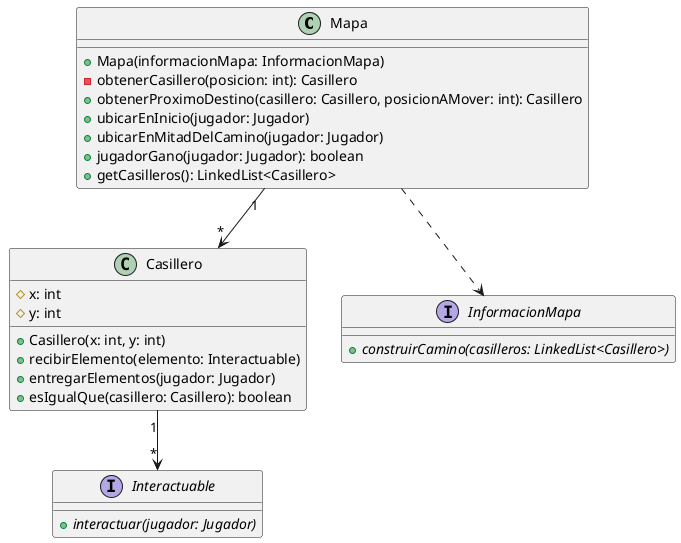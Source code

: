 @startuml Mapa

class Mapa{
    +Mapa(informacionMapa: InformacionMapa)
    -obtenerCasillero(posicion: int): Casillero
    +obtenerProximoDestino(casillero: Casillero, posicionAMover: int): Casillero
    +ubicarEnInicio(jugador: Jugador)
    +ubicarEnMitadDelCamino(jugador: Jugador)
    +jugadorGano(jugador: Jugador): boolean
    +getCasilleros(): LinkedList<Casillero>
}

class Casillero{
    #x: int
    #y: int
    +Casillero(x: int, y: int)
    +recibirElemento(elemento: Interactuable)
    +entregarElementos(jugador: Jugador)
    +esIgualQue(casillero: Casillero): boolean
}

interface Interactuable{
    +{abstract} interactuar(jugador: Jugador)
}

interface InformacionMapa{
    +{abstract} construirCamino(casilleros: LinkedList<Casillero>)
}



Mapa "1" --> "*" Casillero

Casillero "1" --> "*" Interactuable

Mapa ..> InformacionMapa


@enduml